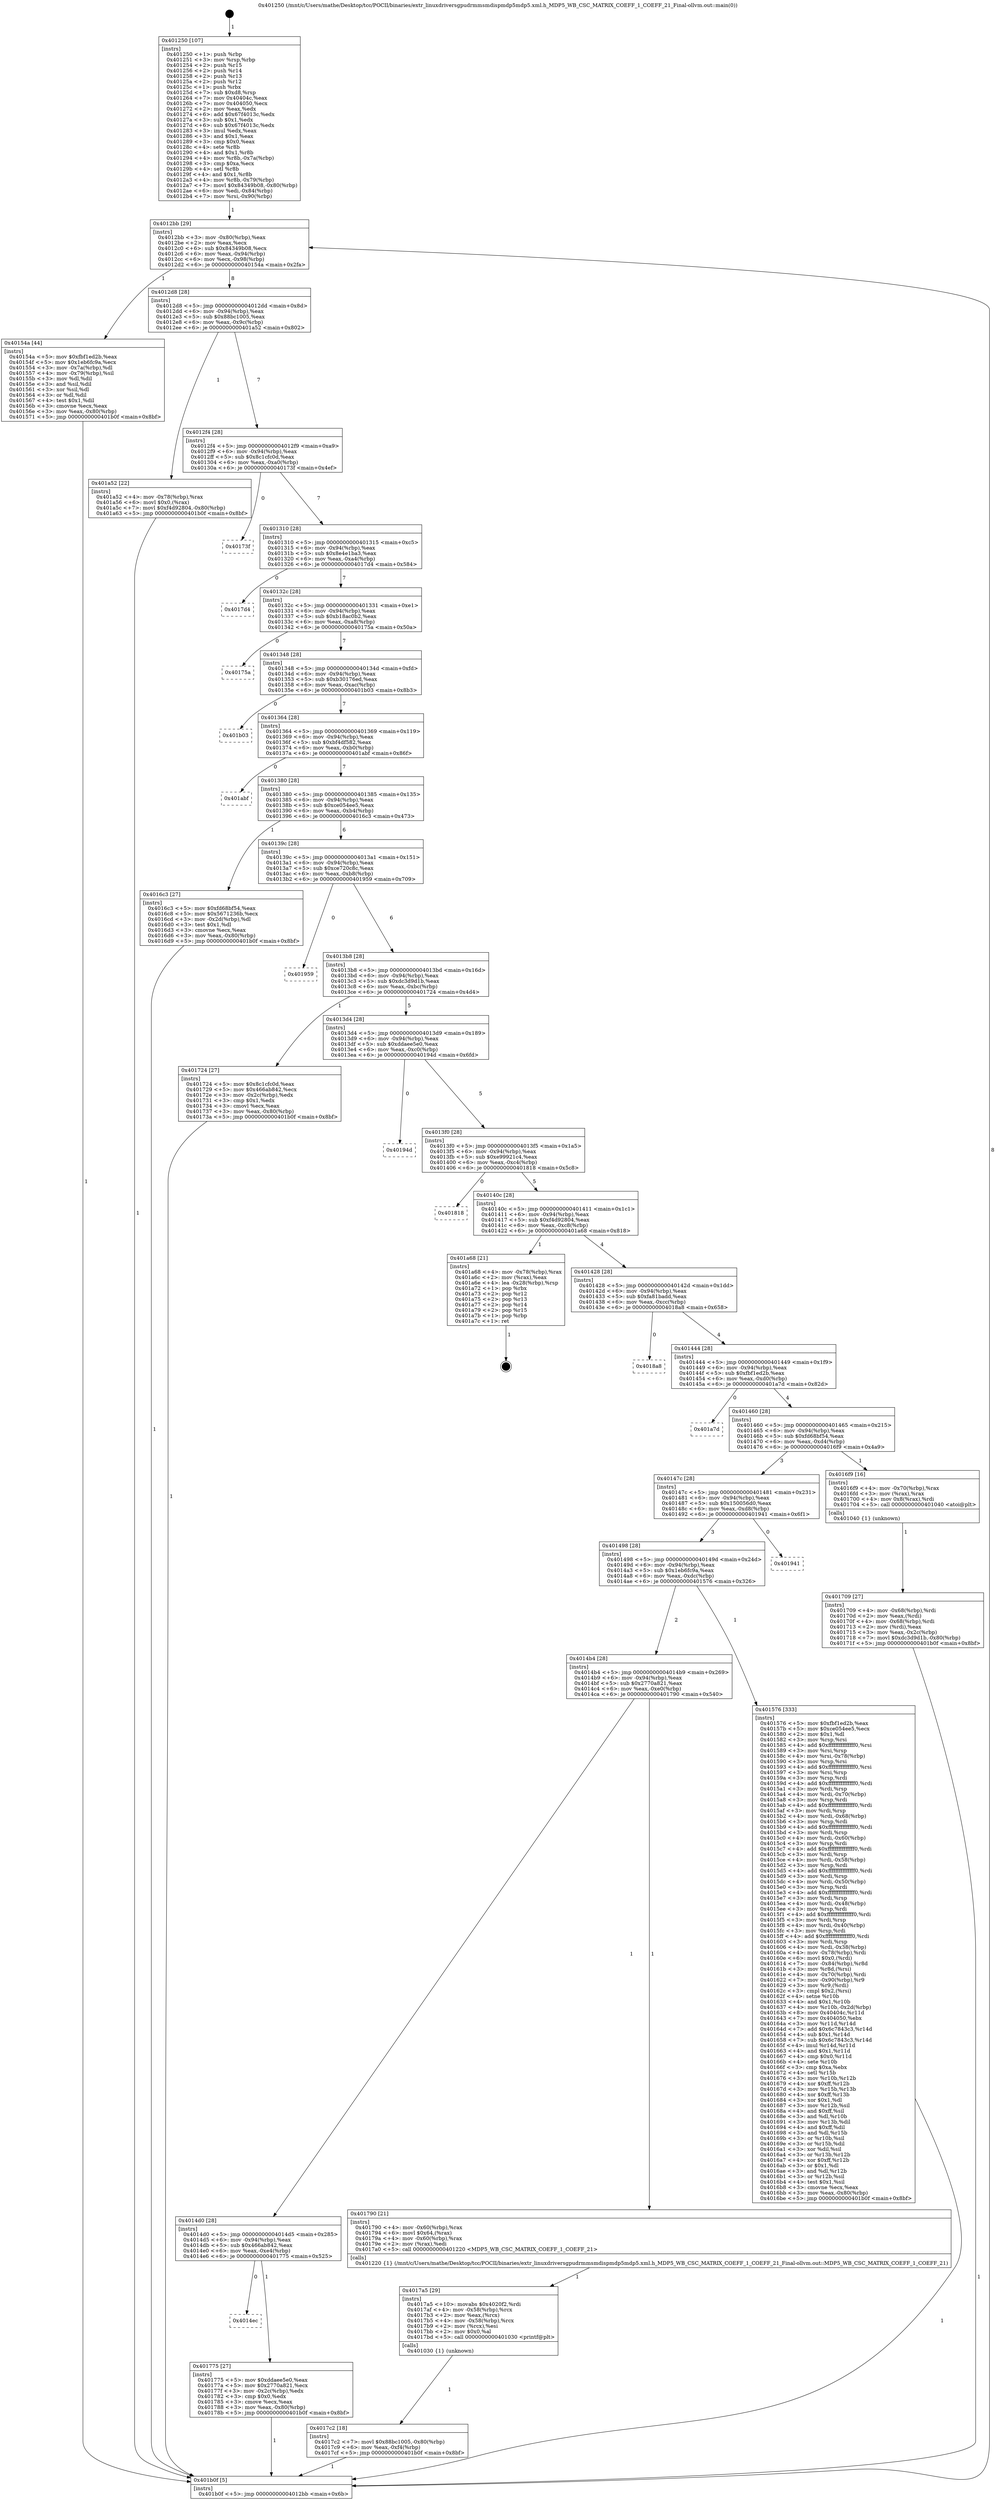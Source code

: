 digraph "0x401250" {
  label = "0x401250 (/mnt/c/Users/mathe/Desktop/tcc/POCII/binaries/extr_linuxdriversgpudrmmsmdispmdp5mdp5.xml.h_MDP5_WB_CSC_MATRIX_COEFF_1_COEFF_21_Final-ollvm.out::main(0))"
  labelloc = "t"
  node[shape=record]

  Entry [label="",width=0.3,height=0.3,shape=circle,fillcolor=black,style=filled]
  "0x4012bb" [label="{
     0x4012bb [29]\l
     | [instrs]\l
     &nbsp;&nbsp;0x4012bb \<+3\>: mov -0x80(%rbp),%eax\l
     &nbsp;&nbsp;0x4012be \<+2\>: mov %eax,%ecx\l
     &nbsp;&nbsp;0x4012c0 \<+6\>: sub $0x84349b08,%ecx\l
     &nbsp;&nbsp;0x4012c6 \<+6\>: mov %eax,-0x94(%rbp)\l
     &nbsp;&nbsp;0x4012cc \<+6\>: mov %ecx,-0x98(%rbp)\l
     &nbsp;&nbsp;0x4012d2 \<+6\>: je 000000000040154a \<main+0x2fa\>\l
  }"]
  "0x40154a" [label="{
     0x40154a [44]\l
     | [instrs]\l
     &nbsp;&nbsp;0x40154a \<+5\>: mov $0xfbf1ed2b,%eax\l
     &nbsp;&nbsp;0x40154f \<+5\>: mov $0x1eb6fc9a,%ecx\l
     &nbsp;&nbsp;0x401554 \<+3\>: mov -0x7a(%rbp),%dl\l
     &nbsp;&nbsp;0x401557 \<+4\>: mov -0x79(%rbp),%sil\l
     &nbsp;&nbsp;0x40155b \<+3\>: mov %dl,%dil\l
     &nbsp;&nbsp;0x40155e \<+3\>: and %sil,%dil\l
     &nbsp;&nbsp;0x401561 \<+3\>: xor %sil,%dl\l
     &nbsp;&nbsp;0x401564 \<+3\>: or %dl,%dil\l
     &nbsp;&nbsp;0x401567 \<+4\>: test $0x1,%dil\l
     &nbsp;&nbsp;0x40156b \<+3\>: cmovne %ecx,%eax\l
     &nbsp;&nbsp;0x40156e \<+3\>: mov %eax,-0x80(%rbp)\l
     &nbsp;&nbsp;0x401571 \<+5\>: jmp 0000000000401b0f \<main+0x8bf\>\l
  }"]
  "0x4012d8" [label="{
     0x4012d8 [28]\l
     | [instrs]\l
     &nbsp;&nbsp;0x4012d8 \<+5\>: jmp 00000000004012dd \<main+0x8d\>\l
     &nbsp;&nbsp;0x4012dd \<+6\>: mov -0x94(%rbp),%eax\l
     &nbsp;&nbsp;0x4012e3 \<+5\>: sub $0x88bc1005,%eax\l
     &nbsp;&nbsp;0x4012e8 \<+6\>: mov %eax,-0x9c(%rbp)\l
     &nbsp;&nbsp;0x4012ee \<+6\>: je 0000000000401a52 \<main+0x802\>\l
  }"]
  "0x401b0f" [label="{
     0x401b0f [5]\l
     | [instrs]\l
     &nbsp;&nbsp;0x401b0f \<+5\>: jmp 00000000004012bb \<main+0x6b\>\l
  }"]
  "0x401250" [label="{
     0x401250 [107]\l
     | [instrs]\l
     &nbsp;&nbsp;0x401250 \<+1\>: push %rbp\l
     &nbsp;&nbsp;0x401251 \<+3\>: mov %rsp,%rbp\l
     &nbsp;&nbsp;0x401254 \<+2\>: push %r15\l
     &nbsp;&nbsp;0x401256 \<+2\>: push %r14\l
     &nbsp;&nbsp;0x401258 \<+2\>: push %r13\l
     &nbsp;&nbsp;0x40125a \<+2\>: push %r12\l
     &nbsp;&nbsp;0x40125c \<+1\>: push %rbx\l
     &nbsp;&nbsp;0x40125d \<+7\>: sub $0xd8,%rsp\l
     &nbsp;&nbsp;0x401264 \<+7\>: mov 0x40404c,%eax\l
     &nbsp;&nbsp;0x40126b \<+7\>: mov 0x404050,%ecx\l
     &nbsp;&nbsp;0x401272 \<+2\>: mov %eax,%edx\l
     &nbsp;&nbsp;0x401274 \<+6\>: add $0x67f4013c,%edx\l
     &nbsp;&nbsp;0x40127a \<+3\>: sub $0x1,%edx\l
     &nbsp;&nbsp;0x40127d \<+6\>: sub $0x67f4013c,%edx\l
     &nbsp;&nbsp;0x401283 \<+3\>: imul %edx,%eax\l
     &nbsp;&nbsp;0x401286 \<+3\>: and $0x1,%eax\l
     &nbsp;&nbsp;0x401289 \<+3\>: cmp $0x0,%eax\l
     &nbsp;&nbsp;0x40128c \<+4\>: sete %r8b\l
     &nbsp;&nbsp;0x401290 \<+4\>: and $0x1,%r8b\l
     &nbsp;&nbsp;0x401294 \<+4\>: mov %r8b,-0x7a(%rbp)\l
     &nbsp;&nbsp;0x401298 \<+3\>: cmp $0xa,%ecx\l
     &nbsp;&nbsp;0x40129b \<+4\>: setl %r8b\l
     &nbsp;&nbsp;0x40129f \<+4\>: and $0x1,%r8b\l
     &nbsp;&nbsp;0x4012a3 \<+4\>: mov %r8b,-0x79(%rbp)\l
     &nbsp;&nbsp;0x4012a7 \<+7\>: movl $0x84349b08,-0x80(%rbp)\l
     &nbsp;&nbsp;0x4012ae \<+6\>: mov %edi,-0x84(%rbp)\l
     &nbsp;&nbsp;0x4012b4 \<+7\>: mov %rsi,-0x90(%rbp)\l
  }"]
  Exit [label="",width=0.3,height=0.3,shape=circle,fillcolor=black,style=filled,peripheries=2]
  "0x401a52" [label="{
     0x401a52 [22]\l
     | [instrs]\l
     &nbsp;&nbsp;0x401a52 \<+4\>: mov -0x78(%rbp),%rax\l
     &nbsp;&nbsp;0x401a56 \<+6\>: movl $0x0,(%rax)\l
     &nbsp;&nbsp;0x401a5c \<+7\>: movl $0xf4d92804,-0x80(%rbp)\l
     &nbsp;&nbsp;0x401a63 \<+5\>: jmp 0000000000401b0f \<main+0x8bf\>\l
  }"]
  "0x4012f4" [label="{
     0x4012f4 [28]\l
     | [instrs]\l
     &nbsp;&nbsp;0x4012f4 \<+5\>: jmp 00000000004012f9 \<main+0xa9\>\l
     &nbsp;&nbsp;0x4012f9 \<+6\>: mov -0x94(%rbp),%eax\l
     &nbsp;&nbsp;0x4012ff \<+5\>: sub $0x8c1cfc0d,%eax\l
     &nbsp;&nbsp;0x401304 \<+6\>: mov %eax,-0xa0(%rbp)\l
     &nbsp;&nbsp;0x40130a \<+6\>: je 000000000040173f \<main+0x4ef\>\l
  }"]
  "0x4017c2" [label="{
     0x4017c2 [18]\l
     | [instrs]\l
     &nbsp;&nbsp;0x4017c2 \<+7\>: movl $0x88bc1005,-0x80(%rbp)\l
     &nbsp;&nbsp;0x4017c9 \<+6\>: mov %eax,-0xf4(%rbp)\l
     &nbsp;&nbsp;0x4017cf \<+5\>: jmp 0000000000401b0f \<main+0x8bf\>\l
  }"]
  "0x40173f" [label="{
     0x40173f\l
  }", style=dashed]
  "0x401310" [label="{
     0x401310 [28]\l
     | [instrs]\l
     &nbsp;&nbsp;0x401310 \<+5\>: jmp 0000000000401315 \<main+0xc5\>\l
     &nbsp;&nbsp;0x401315 \<+6\>: mov -0x94(%rbp),%eax\l
     &nbsp;&nbsp;0x40131b \<+5\>: sub $0x8e4e1ba3,%eax\l
     &nbsp;&nbsp;0x401320 \<+6\>: mov %eax,-0xa4(%rbp)\l
     &nbsp;&nbsp;0x401326 \<+6\>: je 00000000004017d4 \<main+0x584\>\l
  }"]
  "0x4017a5" [label="{
     0x4017a5 [29]\l
     | [instrs]\l
     &nbsp;&nbsp;0x4017a5 \<+10\>: movabs $0x4020f2,%rdi\l
     &nbsp;&nbsp;0x4017af \<+4\>: mov -0x58(%rbp),%rcx\l
     &nbsp;&nbsp;0x4017b3 \<+2\>: mov %eax,(%rcx)\l
     &nbsp;&nbsp;0x4017b5 \<+4\>: mov -0x58(%rbp),%rcx\l
     &nbsp;&nbsp;0x4017b9 \<+2\>: mov (%rcx),%esi\l
     &nbsp;&nbsp;0x4017bb \<+2\>: mov $0x0,%al\l
     &nbsp;&nbsp;0x4017bd \<+5\>: call 0000000000401030 \<printf@plt\>\l
     | [calls]\l
     &nbsp;&nbsp;0x401030 \{1\} (unknown)\l
  }"]
  "0x4017d4" [label="{
     0x4017d4\l
  }", style=dashed]
  "0x40132c" [label="{
     0x40132c [28]\l
     | [instrs]\l
     &nbsp;&nbsp;0x40132c \<+5\>: jmp 0000000000401331 \<main+0xe1\>\l
     &nbsp;&nbsp;0x401331 \<+6\>: mov -0x94(%rbp),%eax\l
     &nbsp;&nbsp;0x401337 \<+5\>: sub $0xb18ac0b2,%eax\l
     &nbsp;&nbsp;0x40133c \<+6\>: mov %eax,-0xa8(%rbp)\l
     &nbsp;&nbsp;0x401342 \<+6\>: je 000000000040175a \<main+0x50a\>\l
  }"]
  "0x4014ec" [label="{
     0x4014ec\l
  }", style=dashed]
  "0x40175a" [label="{
     0x40175a\l
  }", style=dashed]
  "0x401348" [label="{
     0x401348 [28]\l
     | [instrs]\l
     &nbsp;&nbsp;0x401348 \<+5\>: jmp 000000000040134d \<main+0xfd\>\l
     &nbsp;&nbsp;0x40134d \<+6\>: mov -0x94(%rbp),%eax\l
     &nbsp;&nbsp;0x401353 \<+5\>: sub $0xb30176ed,%eax\l
     &nbsp;&nbsp;0x401358 \<+6\>: mov %eax,-0xac(%rbp)\l
     &nbsp;&nbsp;0x40135e \<+6\>: je 0000000000401b03 \<main+0x8b3\>\l
  }"]
  "0x401775" [label="{
     0x401775 [27]\l
     | [instrs]\l
     &nbsp;&nbsp;0x401775 \<+5\>: mov $0xddaee5e0,%eax\l
     &nbsp;&nbsp;0x40177a \<+5\>: mov $0x2770a821,%ecx\l
     &nbsp;&nbsp;0x40177f \<+3\>: mov -0x2c(%rbp),%edx\l
     &nbsp;&nbsp;0x401782 \<+3\>: cmp $0x0,%edx\l
     &nbsp;&nbsp;0x401785 \<+3\>: cmove %ecx,%eax\l
     &nbsp;&nbsp;0x401788 \<+3\>: mov %eax,-0x80(%rbp)\l
     &nbsp;&nbsp;0x40178b \<+5\>: jmp 0000000000401b0f \<main+0x8bf\>\l
  }"]
  "0x401b03" [label="{
     0x401b03\l
  }", style=dashed]
  "0x401364" [label="{
     0x401364 [28]\l
     | [instrs]\l
     &nbsp;&nbsp;0x401364 \<+5\>: jmp 0000000000401369 \<main+0x119\>\l
     &nbsp;&nbsp;0x401369 \<+6\>: mov -0x94(%rbp),%eax\l
     &nbsp;&nbsp;0x40136f \<+5\>: sub $0xbf4df582,%eax\l
     &nbsp;&nbsp;0x401374 \<+6\>: mov %eax,-0xb0(%rbp)\l
     &nbsp;&nbsp;0x40137a \<+6\>: je 0000000000401abf \<main+0x86f\>\l
  }"]
  "0x4014d0" [label="{
     0x4014d0 [28]\l
     | [instrs]\l
     &nbsp;&nbsp;0x4014d0 \<+5\>: jmp 00000000004014d5 \<main+0x285\>\l
     &nbsp;&nbsp;0x4014d5 \<+6\>: mov -0x94(%rbp),%eax\l
     &nbsp;&nbsp;0x4014db \<+5\>: sub $0x466ab842,%eax\l
     &nbsp;&nbsp;0x4014e0 \<+6\>: mov %eax,-0xe4(%rbp)\l
     &nbsp;&nbsp;0x4014e6 \<+6\>: je 0000000000401775 \<main+0x525\>\l
  }"]
  "0x401abf" [label="{
     0x401abf\l
  }", style=dashed]
  "0x401380" [label="{
     0x401380 [28]\l
     | [instrs]\l
     &nbsp;&nbsp;0x401380 \<+5\>: jmp 0000000000401385 \<main+0x135\>\l
     &nbsp;&nbsp;0x401385 \<+6\>: mov -0x94(%rbp),%eax\l
     &nbsp;&nbsp;0x40138b \<+5\>: sub $0xce054ee5,%eax\l
     &nbsp;&nbsp;0x401390 \<+6\>: mov %eax,-0xb4(%rbp)\l
     &nbsp;&nbsp;0x401396 \<+6\>: je 00000000004016c3 \<main+0x473\>\l
  }"]
  "0x401790" [label="{
     0x401790 [21]\l
     | [instrs]\l
     &nbsp;&nbsp;0x401790 \<+4\>: mov -0x60(%rbp),%rax\l
     &nbsp;&nbsp;0x401794 \<+6\>: movl $0x64,(%rax)\l
     &nbsp;&nbsp;0x40179a \<+4\>: mov -0x60(%rbp),%rax\l
     &nbsp;&nbsp;0x40179e \<+2\>: mov (%rax),%edi\l
     &nbsp;&nbsp;0x4017a0 \<+5\>: call 0000000000401220 \<MDP5_WB_CSC_MATRIX_COEFF_1_COEFF_21\>\l
     | [calls]\l
     &nbsp;&nbsp;0x401220 \{1\} (/mnt/c/Users/mathe/Desktop/tcc/POCII/binaries/extr_linuxdriversgpudrmmsmdispmdp5mdp5.xml.h_MDP5_WB_CSC_MATRIX_COEFF_1_COEFF_21_Final-ollvm.out::MDP5_WB_CSC_MATRIX_COEFF_1_COEFF_21)\l
  }"]
  "0x4016c3" [label="{
     0x4016c3 [27]\l
     | [instrs]\l
     &nbsp;&nbsp;0x4016c3 \<+5\>: mov $0xfd68bf54,%eax\l
     &nbsp;&nbsp;0x4016c8 \<+5\>: mov $0x5671236b,%ecx\l
     &nbsp;&nbsp;0x4016cd \<+3\>: mov -0x2d(%rbp),%dl\l
     &nbsp;&nbsp;0x4016d0 \<+3\>: test $0x1,%dl\l
     &nbsp;&nbsp;0x4016d3 \<+3\>: cmovne %ecx,%eax\l
     &nbsp;&nbsp;0x4016d6 \<+3\>: mov %eax,-0x80(%rbp)\l
     &nbsp;&nbsp;0x4016d9 \<+5\>: jmp 0000000000401b0f \<main+0x8bf\>\l
  }"]
  "0x40139c" [label="{
     0x40139c [28]\l
     | [instrs]\l
     &nbsp;&nbsp;0x40139c \<+5\>: jmp 00000000004013a1 \<main+0x151\>\l
     &nbsp;&nbsp;0x4013a1 \<+6\>: mov -0x94(%rbp),%eax\l
     &nbsp;&nbsp;0x4013a7 \<+5\>: sub $0xce720c8c,%eax\l
     &nbsp;&nbsp;0x4013ac \<+6\>: mov %eax,-0xb8(%rbp)\l
     &nbsp;&nbsp;0x4013b2 \<+6\>: je 0000000000401959 \<main+0x709\>\l
  }"]
  "0x401709" [label="{
     0x401709 [27]\l
     | [instrs]\l
     &nbsp;&nbsp;0x401709 \<+4\>: mov -0x68(%rbp),%rdi\l
     &nbsp;&nbsp;0x40170d \<+2\>: mov %eax,(%rdi)\l
     &nbsp;&nbsp;0x40170f \<+4\>: mov -0x68(%rbp),%rdi\l
     &nbsp;&nbsp;0x401713 \<+2\>: mov (%rdi),%eax\l
     &nbsp;&nbsp;0x401715 \<+3\>: mov %eax,-0x2c(%rbp)\l
     &nbsp;&nbsp;0x401718 \<+7\>: movl $0xdc3d9d1b,-0x80(%rbp)\l
     &nbsp;&nbsp;0x40171f \<+5\>: jmp 0000000000401b0f \<main+0x8bf\>\l
  }"]
  "0x401959" [label="{
     0x401959\l
  }", style=dashed]
  "0x4013b8" [label="{
     0x4013b8 [28]\l
     | [instrs]\l
     &nbsp;&nbsp;0x4013b8 \<+5\>: jmp 00000000004013bd \<main+0x16d\>\l
     &nbsp;&nbsp;0x4013bd \<+6\>: mov -0x94(%rbp),%eax\l
     &nbsp;&nbsp;0x4013c3 \<+5\>: sub $0xdc3d9d1b,%eax\l
     &nbsp;&nbsp;0x4013c8 \<+6\>: mov %eax,-0xbc(%rbp)\l
     &nbsp;&nbsp;0x4013ce \<+6\>: je 0000000000401724 \<main+0x4d4\>\l
  }"]
  "0x4014b4" [label="{
     0x4014b4 [28]\l
     | [instrs]\l
     &nbsp;&nbsp;0x4014b4 \<+5\>: jmp 00000000004014b9 \<main+0x269\>\l
     &nbsp;&nbsp;0x4014b9 \<+6\>: mov -0x94(%rbp),%eax\l
     &nbsp;&nbsp;0x4014bf \<+5\>: sub $0x2770a821,%eax\l
     &nbsp;&nbsp;0x4014c4 \<+6\>: mov %eax,-0xe0(%rbp)\l
     &nbsp;&nbsp;0x4014ca \<+6\>: je 0000000000401790 \<main+0x540\>\l
  }"]
  "0x401724" [label="{
     0x401724 [27]\l
     | [instrs]\l
     &nbsp;&nbsp;0x401724 \<+5\>: mov $0x8c1cfc0d,%eax\l
     &nbsp;&nbsp;0x401729 \<+5\>: mov $0x466ab842,%ecx\l
     &nbsp;&nbsp;0x40172e \<+3\>: mov -0x2c(%rbp),%edx\l
     &nbsp;&nbsp;0x401731 \<+3\>: cmp $0x1,%edx\l
     &nbsp;&nbsp;0x401734 \<+3\>: cmovl %ecx,%eax\l
     &nbsp;&nbsp;0x401737 \<+3\>: mov %eax,-0x80(%rbp)\l
     &nbsp;&nbsp;0x40173a \<+5\>: jmp 0000000000401b0f \<main+0x8bf\>\l
  }"]
  "0x4013d4" [label="{
     0x4013d4 [28]\l
     | [instrs]\l
     &nbsp;&nbsp;0x4013d4 \<+5\>: jmp 00000000004013d9 \<main+0x189\>\l
     &nbsp;&nbsp;0x4013d9 \<+6\>: mov -0x94(%rbp),%eax\l
     &nbsp;&nbsp;0x4013df \<+5\>: sub $0xddaee5e0,%eax\l
     &nbsp;&nbsp;0x4013e4 \<+6\>: mov %eax,-0xc0(%rbp)\l
     &nbsp;&nbsp;0x4013ea \<+6\>: je 000000000040194d \<main+0x6fd\>\l
  }"]
  "0x401576" [label="{
     0x401576 [333]\l
     | [instrs]\l
     &nbsp;&nbsp;0x401576 \<+5\>: mov $0xfbf1ed2b,%eax\l
     &nbsp;&nbsp;0x40157b \<+5\>: mov $0xce054ee5,%ecx\l
     &nbsp;&nbsp;0x401580 \<+2\>: mov $0x1,%dl\l
     &nbsp;&nbsp;0x401582 \<+3\>: mov %rsp,%rsi\l
     &nbsp;&nbsp;0x401585 \<+4\>: add $0xfffffffffffffff0,%rsi\l
     &nbsp;&nbsp;0x401589 \<+3\>: mov %rsi,%rsp\l
     &nbsp;&nbsp;0x40158c \<+4\>: mov %rsi,-0x78(%rbp)\l
     &nbsp;&nbsp;0x401590 \<+3\>: mov %rsp,%rsi\l
     &nbsp;&nbsp;0x401593 \<+4\>: add $0xfffffffffffffff0,%rsi\l
     &nbsp;&nbsp;0x401597 \<+3\>: mov %rsi,%rsp\l
     &nbsp;&nbsp;0x40159a \<+3\>: mov %rsp,%rdi\l
     &nbsp;&nbsp;0x40159d \<+4\>: add $0xfffffffffffffff0,%rdi\l
     &nbsp;&nbsp;0x4015a1 \<+3\>: mov %rdi,%rsp\l
     &nbsp;&nbsp;0x4015a4 \<+4\>: mov %rdi,-0x70(%rbp)\l
     &nbsp;&nbsp;0x4015a8 \<+3\>: mov %rsp,%rdi\l
     &nbsp;&nbsp;0x4015ab \<+4\>: add $0xfffffffffffffff0,%rdi\l
     &nbsp;&nbsp;0x4015af \<+3\>: mov %rdi,%rsp\l
     &nbsp;&nbsp;0x4015b2 \<+4\>: mov %rdi,-0x68(%rbp)\l
     &nbsp;&nbsp;0x4015b6 \<+3\>: mov %rsp,%rdi\l
     &nbsp;&nbsp;0x4015b9 \<+4\>: add $0xfffffffffffffff0,%rdi\l
     &nbsp;&nbsp;0x4015bd \<+3\>: mov %rdi,%rsp\l
     &nbsp;&nbsp;0x4015c0 \<+4\>: mov %rdi,-0x60(%rbp)\l
     &nbsp;&nbsp;0x4015c4 \<+3\>: mov %rsp,%rdi\l
     &nbsp;&nbsp;0x4015c7 \<+4\>: add $0xfffffffffffffff0,%rdi\l
     &nbsp;&nbsp;0x4015cb \<+3\>: mov %rdi,%rsp\l
     &nbsp;&nbsp;0x4015ce \<+4\>: mov %rdi,-0x58(%rbp)\l
     &nbsp;&nbsp;0x4015d2 \<+3\>: mov %rsp,%rdi\l
     &nbsp;&nbsp;0x4015d5 \<+4\>: add $0xfffffffffffffff0,%rdi\l
     &nbsp;&nbsp;0x4015d9 \<+3\>: mov %rdi,%rsp\l
     &nbsp;&nbsp;0x4015dc \<+4\>: mov %rdi,-0x50(%rbp)\l
     &nbsp;&nbsp;0x4015e0 \<+3\>: mov %rsp,%rdi\l
     &nbsp;&nbsp;0x4015e3 \<+4\>: add $0xfffffffffffffff0,%rdi\l
     &nbsp;&nbsp;0x4015e7 \<+3\>: mov %rdi,%rsp\l
     &nbsp;&nbsp;0x4015ea \<+4\>: mov %rdi,-0x48(%rbp)\l
     &nbsp;&nbsp;0x4015ee \<+3\>: mov %rsp,%rdi\l
     &nbsp;&nbsp;0x4015f1 \<+4\>: add $0xfffffffffffffff0,%rdi\l
     &nbsp;&nbsp;0x4015f5 \<+3\>: mov %rdi,%rsp\l
     &nbsp;&nbsp;0x4015f8 \<+4\>: mov %rdi,-0x40(%rbp)\l
     &nbsp;&nbsp;0x4015fc \<+3\>: mov %rsp,%rdi\l
     &nbsp;&nbsp;0x4015ff \<+4\>: add $0xfffffffffffffff0,%rdi\l
     &nbsp;&nbsp;0x401603 \<+3\>: mov %rdi,%rsp\l
     &nbsp;&nbsp;0x401606 \<+4\>: mov %rdi,-0x38(%rbp)\l
     &nbsp;&nbsp;0x40160a \<+4\>: mov -0x78(%rbp),%rdi\l
     &nbsp;&nbsp;0x40160e \<+6\>: movl $0x0,(%rdi)\l
     &nbsp;&nbsp;0x401614 \<+7\>: mov -0x84(%rbp),%r8d\l
     &nbsp;&nbsp;0x40161b \<+3\>: mov %r8d,(%rsi)\l
     &nbsp;&nbsp;0x40161e \<+4\>: mov -0x70(%rbp),%rdi\l
     &nbsp;&nbsp;0x401622 \<+7\>: mov -0x90(%rbp),%r9\l
     &nbsp;&nbsp;0x401629 \<+3\>: mov %r9,(%rdi)\l
     &nbsp;&nbsp;0x40162c \<+3\>: cmpl $0x2,(%rsi)\l
     &nbsp;&nbsp;0x40162f \<+4\>: setne %r10b\l
     &nbsp;&nbsp;0x401633 \<+4\>: and $0x1,%r10b\l
     &nbsp;&nbsp;0x401637 \<+4\>: mov %r10b,-0x2d(%rbp)\l
     &nbsp;&nbsp;0x40163b \<+8\>: mov 0x40404c,%r11d\l
     &nbsp;&nbsp;0x401643 \<+7\>: mov 0x404050,%ebx\l
     &nbsp;&nbsp;0x40164a \<+3\>: mov %r11d,%r14d\l
     &nbsp;&nbsp;0x40164d \<+7\>: add $0x6c7843c3,%r14d\l
     &nbsp;&nbsp;0x401654 \<+4\>: sub $0x1,%r14d\l
     &nbsp;&nbsp;0x401658 \<+7\>: sub $0x6c7843c3,%r14d\l
     &nbsp;&nbsp;0x40165f \<+4\>: imul %r14d,%r11d\l
     &nbsp;&nbsp;0x401663 \<+4\>: and $0x1,%r11d\l
     &nbsp;&nbsp;0x401667 \<+4\>: cmp $0x0,%r11d\l
     &nbsp;&nbsp;0x40166b \<+4\>: sete %r10b\l
     &nbsp;&nbsp;0x40166f \<+3\>: cmp $0xa,%ebx\l
     &nbsp;&nbsp;0x401672 \<+4\>: setl %r15b\l
     &nbsp;&nbsp;0x401676 \<+3\>: mov %r10b,%r12b\l
     &nbsp;&nbsp;0x401679 \<+4\>: xor $0xff,%r12b\l
     &nbsp;&nbsp;0x40167d \<+3\>: mov %r15b,%r13b\l
     &nbsp;&nbsp;0x401680 \<+4\>: xor $0xff,%r13b\l
     &nbsp;&nbsp;0x401684 \<+3\>: xor $0x1,%dl\l
     &nbsp;&nbsp;0x401687 \<+3\>: mov %r12b,%sil\l
     &nbsp;&nbsp;0x40168a \<+4\>: and $0xff,%sil\l
     &nbsp;&nbsp;0x40168e \<+3\>: and %dl,%r10b\l
     &nbsp;&nbsp;0x401691 \<+3\>: mov %r13b,%dil\l
     &nbsp;&nbsp;0x401694 \<+4\>: and $0xff,%dil\l
     &nbsp;&nbsp;0x401698 \<+3\>: and %dl,%r15b\l
     &nbsp;&nbsp;0x40169b \<+3\>: or %r10b,%sil\l
     &nbsp;&nbsp;0x40169e \<+3\>: or %r15b,%dil\l
     &nbsp;&nbsp;0x4016a1 \<+3\>: xor %dil,%sil\l
     &nbsp;&nbsp;0x4016a4 \<+3\>: or %r13b,%r12b\l
     &nbsp;&nbsp;0x4016a7 \<+4\>: xor $0xff,%r12b\l
     &nbsp;&nbsp;0x4016ab \<+3\>: or $0x1,%dl\l
     &nbsp;&nbsp;0x4016ae \<+3\>: and %dl,%r12b\l
     &nbsp;&nbsp;0x4016b1 \<+3\>: or %r12b,%sil\l
     &nbsp;&nbsp;0x4016b4 \<+4\>: test $0x1,%sil\l
     &nbsp;&nbsp;0x4016b8 \<+3\>: cmovne %ecx,%eax\l
     &nbsp;&nbsp;0x4016bb \<+3\>: mov %eax,-0x80(%rbp)\l
     &nbsp;&nbsp;0x4016be \<+5\>: jmp 0000000000401b0f \<main+0x8bf\>\l
  }"]
  "0x40194d" [label="{
     0x40194d\l
  }", style=dashed]
  "0x4013f0" [label="{
     0x4013f0 [28]\l
     | [instrs]\l
     &nbsp;&nbsp;0x4013f0 \<+5\>: jmp 00000000004013f5 \<main+0x1a5\>\l
     &nbsp;&nbsp;0x4013f5 \<+6\>: mov -0x94(%rbp),%eax\l
     &nbsp;&nbsp;0x4013fb \<+5\>: sub $0xe99921c4,%eax\l
     &nbsp;&nbsp;0x401400 \<+6\>: mov %eax,-0xc4(%rbp)\l
     &nbsp;&nbsp;0x401406 \<+6\>: je 0000000000401818 \<main+0x5c8\>\l
  }"]
  "0x401498" [label="{
     0x401498 [28]\l
     | [instrs]\l
     &nbsp;&nbsp;0x401498 \<+5\>: jmp 000000000040149d \<main+0x24d\>\l
     &nbsp;&nbsp;0x40149d \<+6\>: mov -0x94(%rbp),%eax\l
     &nbsp;&nbsp;0x4014a3 \<+5\>: sub $0x1eb6fc9a,%eax\l
     &nbsp;&nbsp;0x4014a8 \<+6\>: mov %eax,-0xdc(%rbp)\l
     &nbsp;&nbsp;0x4014ae \<+6\>: je 0000000000401576 \<main+0x326\>\l
  }"]
  "0x401818" [label="{
     0x401818\l
  }", style=dashed]
  "0x40140c" [label="{
     0x40140c [28]\l
     | [instrs]\l
     &nbsp;&nbsp;0x40140c \<+5\>: jmp 0000000000401411 \<main+0x1c1\>\l
     &nbsp;&nbsp;0x401411 \<+6\>: mov -0x94(%rbp),%eax\l
     &nbsp;&nbsp;0x401417 \<+5\>: sub $0xf4d92804,%eax\l
     &nbsp;&nbsp;0x40141c \<+6\>: mov %eax,-0xc8(%rbp)\l
     &nbsp;&nbsp;0x401422 \<+6\>: je 0000000000401a68 \<main+0x818\>\l
  }"]
  "0x401941" [label="{
     0x401941\l
  }", style=dashed]
  "0x401a68" [label="{
     0x401a68 [21]\l
     | [instrs]\l
     &nbsp;&nbsp;0x401a68 \<+4\>: mov -0x78(%rbp),%rax\l
     &nbsp;&nbsp;0x401a6c \<+2\>: mov (%rax),%eax\l
     &nbsp;&nbsp;0x401a6e \<+4\>: lea -0x28(%rbp),%rsp\l
     &nbsp;&nbsp;0x401a72 \<+1\>: pop %rbx\l
     &nbsp;&nbsp;0x401a73 \<+2\>: pop %r12\l
     &nbsp;&nbsp;0x401a75 \<+2\>: pop %r13\l
     &nbsp;&nbsp;0x401a77 \<+2\>: pop %r14\l
     &nbsp;&nbsp;0x401a79 \<+2\>: pop %r15\l
     &nbsp;&nbsp;0x401a7b \<+1\>: pop %rbp\l
     &nbsp;&nbsp;0x401a7c \<+1\>: ret\l
  }"]
  "0x401428" [label="{
     0x401428 [28]\l
     | [instrs]\l
     &nbsp;&nbsp;0x401428 \<+5\>: jmp 000000000040142d \<main+0x1dd\>\l
     &nbsp;&nbsp;0x40142d \<+6\>: mov -0x94(%rbp),%eax\l
     &nbsp;&nbsp;0x401433 \<+5\>: sub $0xfa81badd,%eax\l
     &nbsp;&nbsp;0x401438 \<+6\>: mov %eax,-0xcc(%rbp)\l
     &nbsp;&nbsp;0x40143e \<+6\>: je 00000000004018a8 \<main+0x658\>\l
  }"]
  "0x40147c" [label="{
     0x40147c [28]\l
     | [instrs]\l
     &nbsp;&nbsp;0x40147c \<+5\>: jmp 0000000000401481 \<main+0x231\>\l
     &nbsp;&nbsp;0x401481 \<+6\>: mov -0x94(%rbp),%eax\l
     &nbsp;&nbsp;0x401487 \<+5\>: sub $0x150056d0,%eax\l
     &nbsp;&nbsp;0x40148c \<+6\>: mov %eax,-0xd8(%rbp)\l
     &nbsp;&nbsp;0x401492 \<+6\>: je 0000000000401941 \<main+0x6f1\>\l
  }"]
  "0x4018a8" [label="{
     0x4018a8\l
  }", style=dashed]
  "0x401444" [label="{
     0x401444 [28]\l
     | [instrs]\l
     &nbsp;&nbsp;0x401444 \<+5\>: jmp 0000000000401449 \<main+0x1f9\>\l
     &nbsp;&nbsp;0x401449 \<+6\>: mov -0x94(%rbp),%eax\l
     &nbsp;&nbsp;0x40144f \<+5\>: sub $0xfbf1ed2b,%eax\l
     &nbsp;&nbsp;0x401454 \<+6\>: mov %eax,-0xd0(%rbp)\l
     &nbsp;&nbsp;0x40145a \<+6\>: je 0000000000401a7d \<main+0x82d\>\l
  }"]
  "0x4016f9" [label="{
     0x4016f9 [16]\l
     | [instrs]\l
     &nbsp;&nbsp;0x4016f9 \<+4\>: mov -0x70(%rbp),%rax\l
     &nbsp;&nbsp;0x4016fd \<+3\>: mov (%rax),%rax\l
     &nbsp;&nbsp;0x401700 \<+4\>: mov 0x8(%rax),%rdi\l
     &nbsp;&nbsp;0x401704 \<+5\>: call 0000000000401040 \<atoi@plt\>\l
     | [calls]\l
     &nbsp;&nbsp;0x401040 \{1\} (unknown)\l
  }"]
  "0x401a7d" [label="{
     0x401a7d\l
  }", style=dashed]
  "0x401460" [label="{
     0x401460 [28]\l
     | [instrs]\l
     &nbsp;&nbsp;0x401460 \<+5\>: jmp 0000000000401465 \<main+0x215\>\l
     &nbsp;&nbsp;0x401465 \<+6\>: mov -0x94(%rbp),%eax\l
     &nbsp;&nbsp;0x40146b \<+5\>: sub $0xfd68bf54,%eax\l
     &nbsp;&nbsp;0x401470 \<+6\>: mov %eax,-0xd4(%rbp)\l
     &nbsp;&nbsp;0x401476 \<+6\>: je 00000000004016f9 \<main+0x4a9\>\l
  }"]
  Entry -> "0x401250" [label=" 1"]
  "0x4012bb" -> "0x40154a" [label=" 1"]
  "0x4012bb" -> "0x4012d8" [label=" 8"]
  "0x40154a" -> "0x401b0f" [label=" 1"]
  "0x401250" -> "0x4012bb" [label=" 1"]
  "0x401b0f" -> "0x4012bb" [label=" 8"]
  "0x401a68" -> Exit [label=" 1"]
  "0x4012d8" -> "0x401a52" [label=" 1"]
  "0x4012d8" -> "0x4012f4" [label=" 7"]
  "0x401a52" -> "0x401b0f" [label=" 1"]
  "0x4012f4" -> "0x40173f" [label=" 0"]
  "0x4012f4" -> "0x401310" [label=" 7"]
  "0x4017c2" -> "0x401b0f" [label=" 1"]
  "0x401310" -> "0x4017d4" [label=" 0"]
  "0x401310" -> "0x40132c" [label=" 7"]
  "0x4017a5" -> "0x4017c2" [label=" 1"]
  "0x40132c" -> "0x40175a" [label=" 0"]
  "0x40132c" -> "0x401348" [label=" 7"]
  "0x401790" -> "0x4017a5" [label=" 1"]
  "0x401348" -> "0x401b03" [label=" 0"]
  "0x401348" -> "0x401364" [label=" 7"]
  "0x401775" -> "0x401b0f" [label=" 1"]
  "0x401364" -> "0x401abf" [label=" 0"]
  "0x401364" -> "0x401380" [label=" 7"]
  "0x4014d0" -> "0x401775" [label=" 1"]
  "0x401380" -> "0x4016c3" [label=" 1"]
  "0x401380" -> "0x40139c" [label=" 6"]
  "0x4014d0" -> "0x4014ec" [label=" 0"]
  "0x40139c" -> "0x401959" [label=" 0"]
  "0x40139c" -> "0x4013b8" [label=" 6"]
  "0x4014b4" -> "0x401790" [label=" 1"]
  "0x4013b8" -> "0x401724" [label=" 1"]
  "0x4013b8" -> "0x4013d4" [label=" 5"]
  "0x401724" -> "0x401b0f" [label=" 1"]
  "0x4013d4" -> "0x40194d" [label=" 0"]
  "0x4013d4" -> "0x4013f0" [label=" 5"]
  "0x401709" -> "0x401b0f" [label=" 1"]
  "0x4013f0" -> "0x401818" [label=" 0"]
  "0x4013f0" -> "0x40140c" [label=" 5"]
  "0x4016c3" -> "0x401b0f" [label=" 1"]
  "0x40140c" -> "0x401a68" [label=" 1"]
  "0x40140c" -> "0x401428" [label=" 4"]
  "0x401576" -> "0x401b0f" [label=" 1"]
  "0x401428" -> "0x4018a8" [label=" 0"]
  "0x401428" -> "0x401444" [label=" 4"]
  "0x401498" -> "0x4014b4" [label=" 2"]
  "0x401444" -> "0x401a7d" [label=" 0"]
  "0x401444" -> "0x401460" [label=" 4"]
  "0x401498" -> "0x401576" [label=" 1"]
  "0x401460" -> "0x4016f9" [label=" 1"]
  "0x401460" -> "0x40147c" [label=" 3"]
  "0x4014b4" -> "0x4014d0" [label=" 1"]
  "0x40147c" -> "0x401941" [label=" 0"]
  "0x40147c" -> "0x401498" [label=" 3"]
  "0x4016f9" -> "0x401709" [label=" 1"]
}
